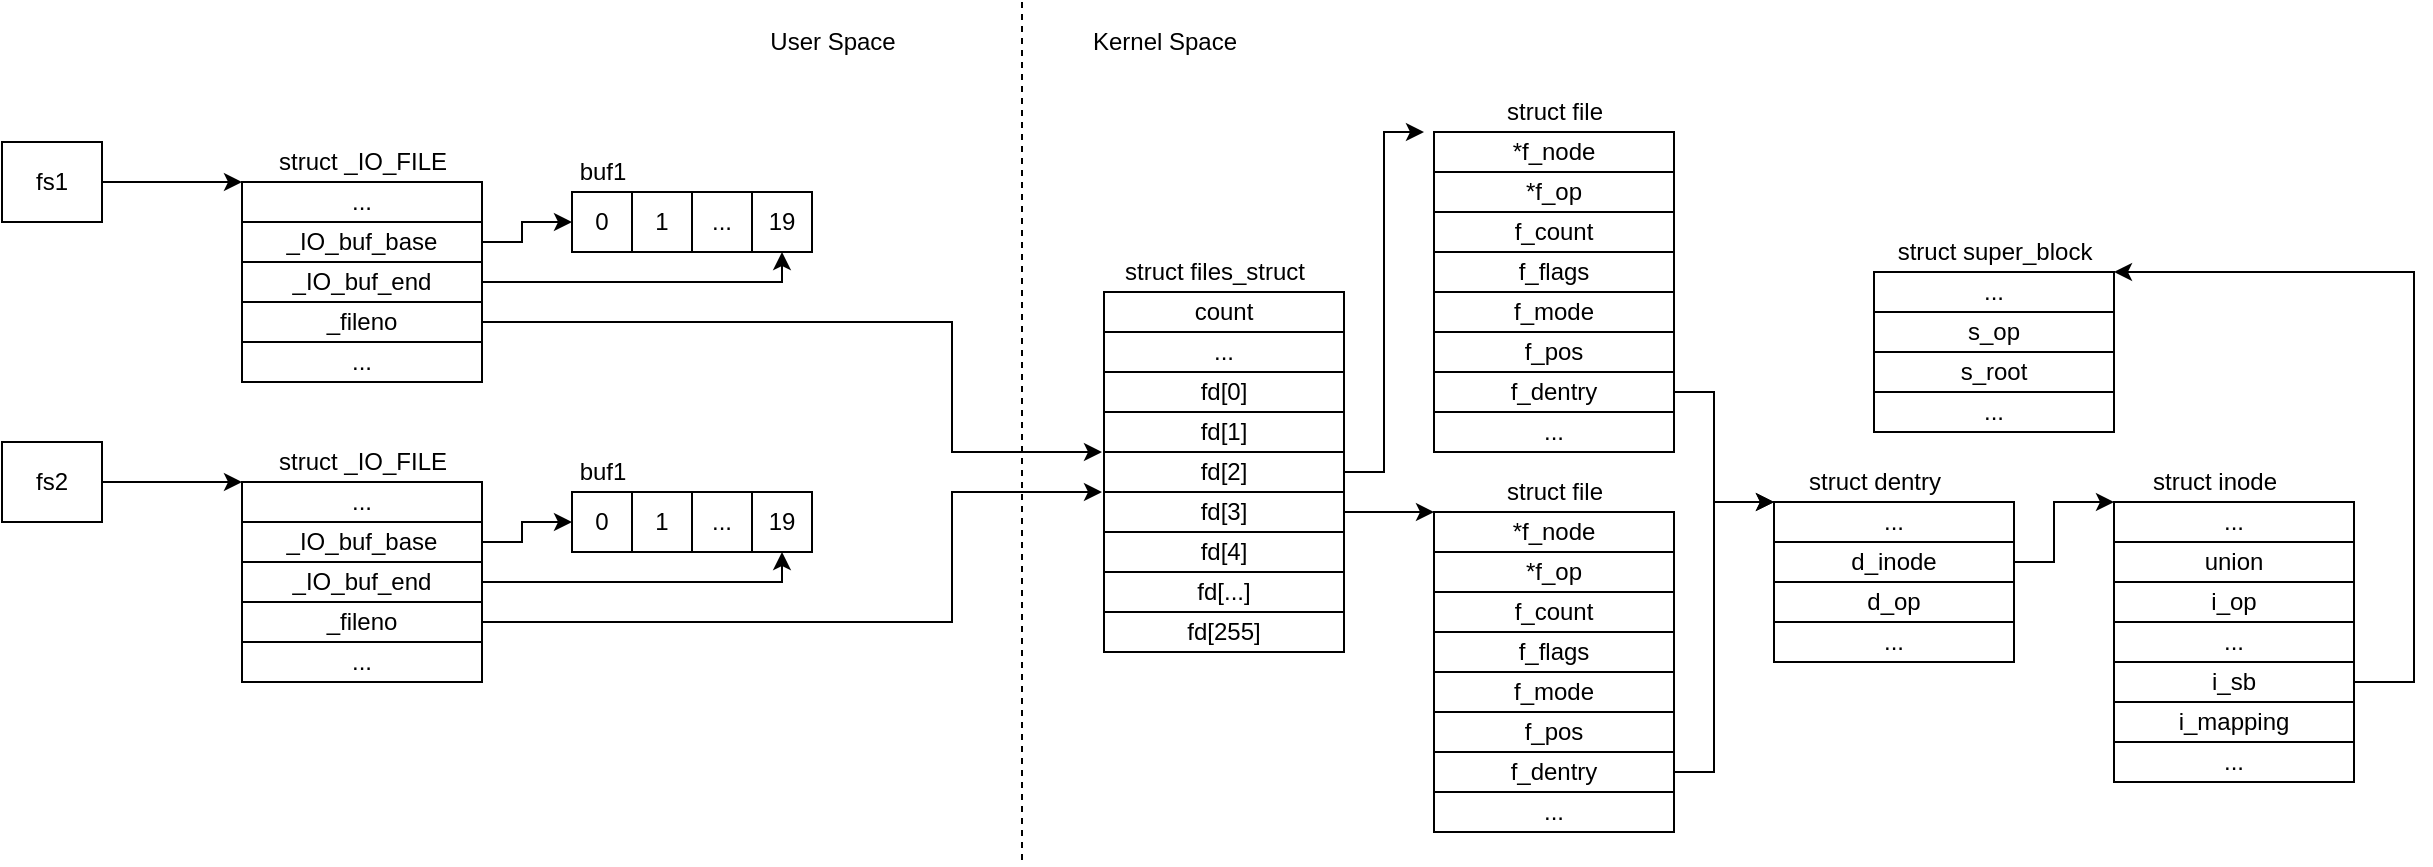 <mxfile>
    <diagram id="vR1wObXb0Fl8Qe1qTvs4" name="Page-1">
        <mxGraphModel dx="1246" dy="775" grid="0" gridSize="10" guides="1" tooltips="1" connect="1" arrows="1" fold="1" page="0" pageScale="1" pageWidth="1169" pageHeight="827" math="0" shadow="0">
            <root>
                <mxCell id="0"/>
                <mxCell id="1" parent="0"/>
                <mxCell id="37" style="edgeStyle=none;rounded=0;html=1;exitX=1;exitY=0.5;exitDx=0;exitDy=0;entryX=0;entryY=0;entryDx=0;entryDy=0;" parent="1" source="2" target="4" edge="1">
                    <mxGeometry relative="1" as="geometry"/>
                </mxCell>
                <mxCell id="2" value="fs1" style="whiteSpace=wrap;html=1;" parent="1" vertex="1">
                    <mxGeometry x="120" y="100" width="50" height="40" as="geometry"/>
                </mxCell>
                <mxCell id="38" style="edgeStyle=none;rounded=0;html=1;entryX=0;entryY=0;entryDx=0;entryDy=0;" parent="1" source="3" target="10" edge="1">
                    <mxGeometry relative="1" as="geometry"/>
                </mxCell>
                <mxCell id="3" value="fs2" style="whiteSpace=wrap;html=1;" parent="1" vertex="1">
                    <mxGeometry x="120" y="250" width="50" height="40" as="geometry"/>
                </mxCell>
                <mxCell id="4" value="..." style="whiteSpace=wrap;html=1;" parent="1" vertex="1">
                    <mxGeometry x="240" y="120" width="120" height="20" as="geometry"/>
                </mxCell>
                <mxCell id="31" style="edgeStyle=none;rounded=0;html=1;exitX=1;exitY=0.5;exitDx=0;exitDy=0;entryX=0;entryY=0.5;entryDx=0;entryDy=0;" parent="1" source="5" target="16" edge="1">
                    <mxGeometry relative="1" as="geometry">
                        <Array as="points">
                            <mxPoint x="380" y="150"/>
                            <mxPoint x="380" y="140"/>
                        </Array>
                    </mxGeometry>
                </mxCell>
                <mxCell id="5" value="_IO_buf_base" style="whiteSpace=wrap;html=1;" parent="1" vertex="1">
                    <mxGeometry x="240" y="140" width="120" height="20" as="geometry"/>
                </mxCell>
                <mxCell id="32" style="edgeStyle=none;rounded=0;html=1;exitX=1;exitY=0.5;exitDx=0;exitDy=0;entryX=0.5;entryY=1;entryDx=0;entryDy=0;" parent="1" source="6" target="19" edge="1">
                    <mxGeometry relative="1" as="geometry">
                        <Array as="points">
                            <mxPoint x="370" y="170"/>
                            <mxPoint x="510" y="170"/>
                        </Array>
                    </mxGeometry>
                </mxCell>
                <mxCell id="6" value="_IO_buf_end" style="whiteSpace=wrap;html=1;" parent="1" vertex="1">
                    <mxGeometry x="240" y="160" width="120" height="20" as="geometry"/>
                </mxCell>
                <mxCell id="35" style="edgeStyle=none;rounded=0;html=1;exitX=1;exitY=0.5;exitDx=0;exitDy=0;entryX=0;entryY=1;entryDx=0;entryDy=0;" parent="1" source="7" edge="1">
                    <mxGeometry relative="1" as="geometry">
                        <Array as="points">
                            <mxPoint x="595" y="190"/>
                            <mxPoint x="595" y="255"/>
                        </Array>
                        <mxPoint x="670" y="255" as="targetPoint"/>
                    </mxGeometry>
                </mxCell>
                <mxCell id="7" value="_fileno" style="whiteSpace=wrap;html=1;" parent="1" vertex="1">
                    <mxGeometry x="240" y="180" width="120" height="20" as="geometry"/>
                </mxCell>
                <mxCell id="8" value="..." style="whiteSpace=wrap;html=1;" parent="1" vertex="1">
                    <mxGeometry x="240" y="200" width="120" height="20" as="geometry"/>
                </mxCell>
                <mxCell id="9" value="struct _IO_FILE" style="text;html=1;resizable=0;autosize=1;align=center;verticalAlign=middle;points=[];fillColor=none;strokeColor=none;rounded=0;" parent="1" vertex="1">
                    <mxGeometry x="250" y="100" width="100" height="20" as="geometry"/>
                </mxCell>
                <mxCell id="10" value="..." style="whiteSpace=wrap;html=1;" parent="1" vertex="1">
                    <mxGeometry x="240" y="270" width="120" height="20" as="geometry"/>
                </mxCell>
                <mxCell id="30" style="edgeStyle=none;html=1;exitX=1;exitY=0.5;exitDx=0;exitDy=0;entryX=0;entryY=0.5;entryDx=0;entryDy=0;rounded=0;" parent="1" source="11" target="25" edge="1">
                    <mxGeometry relative="1" as="geometry">
                        <Array as="points">
                            <mxPoint x="380" y="300"/>
                            <mxPoint x="380" y="290"/>
                        </Array>
                    </mxGeometry>
                </mxCell>
                <mxCell id="11" value="_IO_buf_base" style="whiteSpace=wrap;html=1;" parent="1" vertex="1">
                    <mxGeometry x="240" y="290" width="120" height="20" as="geometry"/>
                </mxCell>
                <mxCell id="33" style="edgeStyle=none;rounded=0;html=1;exitX=1;exitY=0.5;exitDx=0;exitDy=0;entryX=0.5;entryY=1;entryDx=0;entryDy=0;" parent="1" source="12" target="28" edge="1">
                    <mxGeometry relative="1" as="geometry">
                        <Array as="points">
                            <mxPoint x="370" y="320"/>
                            <mxPoint x="400" y="320"/>
                            <mxPoint x="510" y="320"/>
                        </Array>
                    </mxGeometry>
                </mxCell>
                <mxCell id="12" value="_IO_buf_end" style="whiteSpace=wrap;html=1;" parent="1" vertex="1">
                    <mxGeometry x="240" y="310" width="120" height="20" as="geometry"/>
                </mxCell>
                <mxCell id="36" style="edgeStyle=none;rounded=0;html=1;exitX=1;exitY=0.5;exitDx=0;exitDy=0;entryX=0;entryY=0;entryDx=0;entryDy=0;" parent="1" source="13" edge="1">
                    <mxGeometry relative="1" as="geometry">
                        <Array as="points">
                            <mxPoint x="595" y="340"/>
                            <mxPoint x="595" y="275"/>
                        </Array>
                        <mxPoint x="670" y="275" as="targetPoint"/>
                    </mxGeometry>
                </mxCell>
                <mxCell id="13" value="_fileno" style="whiteSpace=wrap;html=1;" parent="1" vertex="1">
                    <mxGeometry x="240" y="330" width="120" height="20" as="geometry"/>
                </mxCell>
                <mxCell id="14" value="..." style="whiteSpace=wrap;html=1;" parent="1" vertex="1">
                    <mxGeometry x="240" y="350" width="120" height="20" as="geometry"/>
                </mxCell>
                <mxCell id="15" value="struct _IO_FILE" style="text;html=1;resizable=0;autosize=1;align=center;verticalAlign=middle;points=[];fillColor=none;strokeColor=none;rounded=0;" parent="1" vertex="1">
                    <mxGeometry x="250" y="250" width="100" height="20" as="geometry"/>
                </mxCell>
                <mxCell id="16" value="0" style="whiteSpace=wrap;html=1;" parent="1" vertex="1">
                    <mxGeometry x="405" y="125" width="30" height="30" as="geometry"/>
                </mxCell>
                <mxCell id="17" value="1" style="whiteSpace=wrap;html=1;" parent="1" vertex="1">
                    <mxGeometry x="435" y="125" width="30" height="30" as="geometry"/>
                </mxCell>
                <mxCell id="18" value="..." style="whiteSpace=wrap;html=1;" parent="1" vertex="1">
                    <mxGeometry x="465" y="125" width="30" height="30" as="geometry"/>
                </mxCell>
                <mxCell id="19" value="19" style="whiteSpace=wrap;html=1;" parent="1" vertex="1">
                    <mxGeometry x="495" y="125" width="30" height="30" as="geometry"/>
                </mxCell>
                <mxCell id="20" value="buf1" style="text;html=1;resizable=0;autosize=1;align=center;verticalAlign=middle;points=[];fillColor=none;strokeColor=none;rounded=0;" parent="1" vertex="1">
                    <mxGeometry x="400" y="105" width="40" height="20" as="geometry"/>
                </mxCell>
                <mxCell id="25" value="0" style="whiteSpace=wrap;html=1;" parent="1" vertex="1">
                    <mxGeometry x="405" y="275" width="30" height="30" as="geometry"/>
                </mxCell>
                <mxCell id="26" value="1" style="whiteSpace=wrap;html=1;" parent="1" vertex="1">
                    <mxGeometry x="435" y="275" width="30" height="30" as="geometry"/>
                </mxCell>
                <mxCell id="27" value="..." style="whiteSpace=wrap;html=1;" parent="1" vertex="1">
                    <mxGeometry x="465" y="275" width="30" height="30" as="geometry"/>
                </mxCell>
                <mxCell id="28" value="19" style="whiteSpace=wrap;html=1;" parent="1" vertex="1">
                    <mxGeometry x="495" y="275" width="30" height="30" as="geometry"/>
                </mxCell>
                <mxCell id="29" value="buf1" style="text;html=1;resizable=0;autosize=1;align=center;verticalAlign=middle;points=[];fillColor=none;strokeColor=none;rounded=0;" parent="1" vertex="1">
                    <mxGeometry x="400" y="255" width="40" height="20" as="geometry"/>
                </mxCell>
                <mxCell id="59" style="edgeStyle=none;rounded=0;html=1;endArrow=none;endFill=0;dashed=1;" parent="1" edge="1">
                    <mxGeometry relative="1" as="geometry">
                        <mxPoint x="630" y="30" as="sourcePoint"/>
                        <mxPoint x="630" y="460" as="targetPoint"/>
                    </mxGeometry>
                </mxCell>
                <mxCell id="57" value="User Space" style="text;html=1;resizable=0;autosize=1;align=center;verticalAlign=middle;points=[];fillColor=none;strokeColor=none;rounded=0;" parent="1" vertex="1">
                    <mxGeometry x="495" y="40" width="80" height="20" as="geometry"/>
                </mxCell>
                <mxCell id="146" value="count" style="whiteSpace=wrap;html=1;" vertex="1" parent="1">
                    <mxGeometry x="671" y="175" width="120" height="20" as="geometry"/>
                </mxCell>
                <mxCell id="147" value="..." style="whiteSpace=wrap;html=1;" vertex="1" parent="1">
                    <mxGeometry x="671" y="195" width="120" height="20" as="geometry"/>
                </mxCell>
                <mxCell id="148" value="fd[0]" style="whiteSpace=wrap;html=1;" vertex="1" parent="1">
                    <mxGeometry x="671" y="215" width="120" height="20" as="geometry"/>
                </mxCell>
                <mxCell id="149" value="fd[1]" style="whiteSpace=wrap;html=1;" vertex="1" parent="1">
                    <mxGeometry x="671" y="235" width="120" height="20" as="geometry"/>
                </mxCell>
                <mxCell id="150" value="fd[...]" style="whiteSpace=wrap;html=1;" vertex="1" parent="1">
                    <mxGeometry x="671" y="315" width="120" height="20" as="geometry"/>
                </mxCell>
                <mxCell id="151" value="fd[255]" style="whiteSpace=wrap;html=1;" vertex="1" parent="1">
                    <mxGeometry x="671" y="335" width="120" height="20" as="geometry"/>
                </mxCell>
                <mxCell id="152" value="struct files_struct" style="text;html=1;resizable=0;autosize=1;align=center;verticalAlign=middle;points=[];fillColor=none;strokeColor=none;rounded=0;" vertex="1" parent="1">
                    <mxGeometry x="671" y="155" width="110" height="20" as="geometry"/>
                </mxCell>
                <mxCell id="153" value="Kernel Space" style="text;html=1;resizable=0;autosize=1;align=center;verticalAlign=middle;points=[];fillColor=none;strokeColor=none;rounded=0;" vertex="1" parent="1">
                    <mxGeometry x="656" y="40" width="90" height="20" as="geometry"/>
                </mxCell>
                <mxCell id="154" style="edgeStyle=none;rounded=0;html=1;exitX=1;exitY=0.5;exitDx=0;exitDy=0;entryX=0;entryY=0;entryDx=0;entryDy=0;" edge="1" parent="1" source="155">
                    <mxGeometry relative="1" as="geometry">
                        <mxPoint x="831" y="95" as="targetPoint"/>
                        <Array as="points">
                            <mxPoint x="811" y="265"/>
                            <mxPoint x="811" y="95"/>
                        </Array>
                    </mxGeometry>
                </mxCell>
                <mxCell id="155" value="fd[2]" style="whiteSpace=wrap;html=1;" vertex="1" parent="1">
                    <mxGeometry x="671" y="255" width="120" height="20" as="geometry"/>
                </mxCell>
                <mxCell id="156" style="edgeStyle=none;rounded=0;html=1;exitX=1;exitY=0.5;exitDx=0;exitDy=0;entryX=0;entryY=0;entryDx=0;entryDy=0;" edge="1" parent="1" source="157" target="159">
                    <mxGeometry relative="1" as="geometry">
                        <mxPoint x="831" y="285" as="targetPoint"/>
                    </mxGeometry>
                </mxCell>
                <mxCell id="157" value="fd[3]" style="whiteSpace=wrap;html=1;" vertex="1" parent="1">
                    <mxGeometry x="671" y="275" width="120" height="20" as="geometry"/>
                </mxCell>
                <mxCell id="158" value="fd[4]" style="whiteSpace=wrap;html=1;" vertex="1" parent="1">
                    <mxGeometry x="671" y="295" width="120" height="20" as="geometry"/>
                </mxCell>
                <mxCell id="159" value="*f_node" style="whiteSpace=wrap;html=1;" vertex="1" parent="1">
                    <mxGeometry x="836" y="285" width="120" height="20" as="geometry"/>
                </mxCell>
                <mxCell id="160" value="*f_op" style="whiteSpace=wrap;html=1;" vertex="1" parent="1">
                    <mxGeometry x="836" y="305" width="120" height="20" as="geometry"/>
                </mxCell>
                <mxCell id="161" value="f_count" style="whiteSpace=wrap;html=1;" vertex="1" parent="1">
                    <mxGeometry x="836" y="325" width="120" height="20" as="geometry"/>
                </mxCell>
                <mxCell id="162" value="f_flags" style="whiteSpace=wrap;html=1;" vertex="1" parent="1">
                    <mxGeometry x="836" y="345" width="120" height="20" as="geometry"/>
                </mxCell>
                <mxCell id="163" value="f_mode" style="whiteSpace=wrap;html=1;" vertex="1" parent="1">
                    <mxGeometry x="836" y="365" width="120" height="20" as="geometry"/>
                </mxCell>
                <mxCell id="164" value="f_pos" style="whiteSpace=wrap;html=1;" vertex="1" parent="1">
                    <mxGeometry x="836" y="385" width="120" height="20" as="geometry"/>
                </mxCell>
                <mxCell id="165" style="edgeStyle=none;rounded=0;html=1;exitX=1;exitY=0.5;exitDx=0;exitDy=0;entryX=0;entryY=0;entryDx=0;entryDy=0;endArrow=classic;endFill=1;" edge="1" parent="1" source="166" target="170">
                    <mxGeometry relative="1" as="geometry">
                        <Array as="points">
                            <mxPoint x="976" y="415"/>
                            <mxPoint x="976" y="280"/>
                        </Array>
                    </mxGeometry>
                </mxCell>
                <mxCell id="166" value="f_dentry" style="whiteSpace=wrap;html=1;" vertex="1" parent="1">
                    <mxGeometry x="836" y="405" width="120" height="20" as="geometry"/>
                </mxCell>
                <mxCell id="167" value="..." style="whiteSpace=wrap;html=1;" vertex="1" parent="1">
                    <mxGeometry x="1176" y="280" width="120" height="20" as="geometry"/>
                </mxCell>
                <mxCell id="168" value="struct file" style="text;html=1;resizable=0;autosize=1;align=center;verticalAlign=middle;points=[];fillColor=none;strokeColor=none;rounded=0;" vertex="1" parent="1">
                    <mxGeometry x="866" y="265" width="60" height="20" as="geometry"/>
                </mxCell>
                <mxCell id="169" value="..." style="whiteSpace=wrap;html=1;" vertex="1" parent="1">
                    <mxGeometry x="836" y="425" width="120" height="20" as="geometry"/>
                </mxCell>
                <mxCell id="170" value="..." style="whiteSpace=wrap;html=1;" vertex="1" parent="1">
                    <mxGeometry x="1006" y="280" width="120" height="20" as="geometry"/>
                </mxCell>
                <mxCell id="171" style="edgeStyle=none;rounded=0;html=1;exitX=1;exitY=0.5;exitDx=0;exitDy=0;entryX=0;entryY=0;entryDx=0;entryDy=0;endArrow=classic;endFill=1;" edge="1" parent="1" source="172" target="167">
                    <mxGeometry relative="1" as="geometry">
                        <Array as="points">
                            <mxPoint x="1146" y="310"/>
                            <mxPoint x="1146" y="280"/>
                        </Array>
                    </mxGeometry>
                </mxCell>
                <mxCell id="172" value="d_inode" style="whiteSpace=wrap;html=1;" vertex="1" parent="1">
                    <mxGeometry x="1006" y="300" width="120" height="20" as="geometry"/>
                </mxCell>
                <mxCell id="173" value="d_op" style="whiteSpace=wrap;html=1;" vertex="1" parent="1">
                    <mxGeometry x="1006" y="320" width="120" height="20" as="geometry"/>
                </mxCell>
                <mxCell id="174" value="struct dentry" style="text;html=1;resizable=0;autosize=1;align=center;verticalAlign=middle;points=[];fillColor=none;strokeColor=none;rounded=0;" vertex="1" parent="1">
                    <mxGeometry x="1016" y="260" width="80" height="20" as="geometry"/>
                </mxCell>
                <mxCell id="175" value="union" style="whiteSpace=wrap;html=1;" vertex="1" parent="1">
                    <mxGeometry x="1176" y="300" width="120" height="20" as="geometry"/>
                </mxCell>
                <mxCell id="176" value="i_op" style="whiteSpace=wrap;html=1;" vertex="1" parent="1">
                    <mxGeometry x="1176" y="320" width="120" height="20" as="geometry"/>
                </mxCell>
                <mxCell id="177" value="..." style="whiteSpace=wrap;html=1;" vertex="1" parent="1">
                    <mxGeometry x="1176" y="340" width="120" height="20" as="geometry"/>
                </mxCell>
                <mxCell id="178" value="..." style="whiteSpace=wrap;html=1;" vertex="1" parent="1">
                    <mxGeometry x="1006" y="340" width="120" height="20" as="geometry"/>
                </mxCell>
                <mxCell id="179" style="edgeStyle=none;rounded=0;html=1;exitX=1;exitY=0.5;exitDx=0;exitDy=0;entryX=1;entryY=0;entryDx=0;entryDy=0;endArrow=classic;endFill=1;" edge="1" parent="1" source="180" target="184">
                    <mxGeometry relative="1" as="geometry">
                        <Array as="points">
                            <mxPoint x="1326" y="370"/>
                            <mxPoint x="1326" y="165"/>
                        </Array>
                    </mxGeometry>
                </mxCell>
                <mxCell id="180" value="i_sb" style="whiteSpace=wrap;html=1;" vertex="1" parent="1">
                    <mxGeometry x="1176" y="360" width="120" height="20" as="geometry"/>
                </mxCell>
                <mxCell id="181" value="i_mapping" style="whiteSpace=wrap;html=1;" vertex="1" parent="1">
                    <mxGeometry x="1176" y="380" width="120" height="20" as="geometry"/>
                </mxCell>
                <mxCell id="182" value="..." style="whiteSpace=wrap;html=1;" vertex="1" parent="1">
                    <mxGeometry x="1176" y="400" width="120" height="20" as="geometry"/>
                </mxCell>
                <mxCell id="183" value="struct inode" style="text;html=1;resizable=0;autosize=1;align=center;verticalAlign=middle;points=[];fillColor=none;strokeColor=none;rounded=0;" vertex="1" parent="1">
                    <mxGeometry x="1186" y="260" width="80" height="20" as="geometry"/>
                </mxCell>
                <mxCell id="184" value="..." style="whiteSpace=wrap;html=1;" vertex="1" parent="1">
                    <mxGeometry x="1056" y="165" width="120" height="20" as="geometry"/>
                </mxCell>
                <mxCell id="185" value="s_op" style="whiteSpace=wrap;html=1;" vertex="1" parent="1">
                    <mxGeometry x="1056" y="185" width="120" height="20" as="geometry"/>
                </mxCell>
                <mxCell id="186" value="s_root" style="whiteSpace=wrap;html=1;" vertex="1" parent="1">
                    <mxGeometry x="1056" y="205" width="120" height="20" as="geometry"/>
                </mxCell>
                <mxCell id="187" value="..." style="whiteSpace=wrap;html=1;" vertex="1" parent="1">
                    <mxGeometry x="1056" y="225" width="120" height="20" as="geometry"/>
                </mxCell>
                <mxCell id="188" value="struct super_block" style="text;html=1;resizable=0;autosize=1;align=center;verticalAlign=middle;points=[];fillColor=none;strokeColor=none;rounded=0;" vertex="1" parent="1">
                    <mxGeometry x="1061" y="145" width="110" height="20" as="geometry"/>
                </mxCell>
                <mxCell id="189" value="*f_node" style="whiteSpace=wrap;html=1;" vertex="1" parent="1">
                    <mxGeometry x="836" y="95" width="120" height="20" as="geometry"/>
                </mxCell>
                <mxCell id="190" value="*f_op" style="whiteSpace=wrap;html=1;" vertex="1" parent="1">
                    <mxGeometry x="836" y="115" width="120" height="20" as="geometry"/>
                </mxCell>
                <mxCell id="191" value="f_count" style="whiteSpace=wrap;html=1;" vertex="1" parent="1">
                    <mxGeometry x="836" y="135" width="120" height="20" as="geometry"/>
                </mxCell>
                <mxCell id="192" value="f_flags" style="whiteSpace=wrap;html=1;" vertex="1" parent="1">
                    <mxGeometry x="836" y="155" width="120" height="20" as="geometry"/>
                </mxCell>
                <mxCell id="193" value="f_mode" style="whiteSpace=wrap;html=1;" vertex="1" parent="1">
                    <mxGeometry x="836" y="175" width="120" height="20" as="geometry"/>
                </mxCell>
                <mxCell id="194" value="f_pos" style="whiteSpace=wrap;html=1;" vertex="1" parent="1">
                    <mxGeometry x="836" y="195" width="120" height="20" as="geometry"/>
                </mxCell>
                <mxCell id="195" style="edgeStyle=none;rounded=0;html=1;exitX=1;exitY=0.5;exitDx=0;exitDy=0;entryX=0;entryY=0;entryDx=0;entryDy=0;" edge="1" parent="1" source="196" target="170">
                    <mxGeometry relative="1" as="geometry">
                        <Array as="points">
                            <mxPoint x="976" y="225"/>
                            <mxPoint x="976" y="280"/>
                        </Array>
                    </mxGeometry>
                </mxCell>
                <mxCell id="196" value="f_dentry" style="whiteSpace=wrap;html=1;" vertex="1" parent="1">
                    <mxGeometry x="836" y="215" width="120" height="20" as="geometry"/>
                </mxCell>
                <mxCell id="197" value="struct file" style="text;html=1;resizable=0;autosize=1;align=center;verticalAlign=middle;points=[];fillColor=none;strokeColor=none;rounded=0;" vertex="1" parent="1">
                    <mxGeometry x="866" y="75" width="60" height="20" as="geometry"/>
                </mxCell>
                <mxCell id="198" value="..." style="whiteSpace=wrap;html=1;" vertex="1" parent="1">
                    <mxGeometry x="836" y="235" width="120" height="20" as="geometry"/>
                </mxCell>
            </root>
        </mxGraphModel>
    </diagram>
</mxfile>
